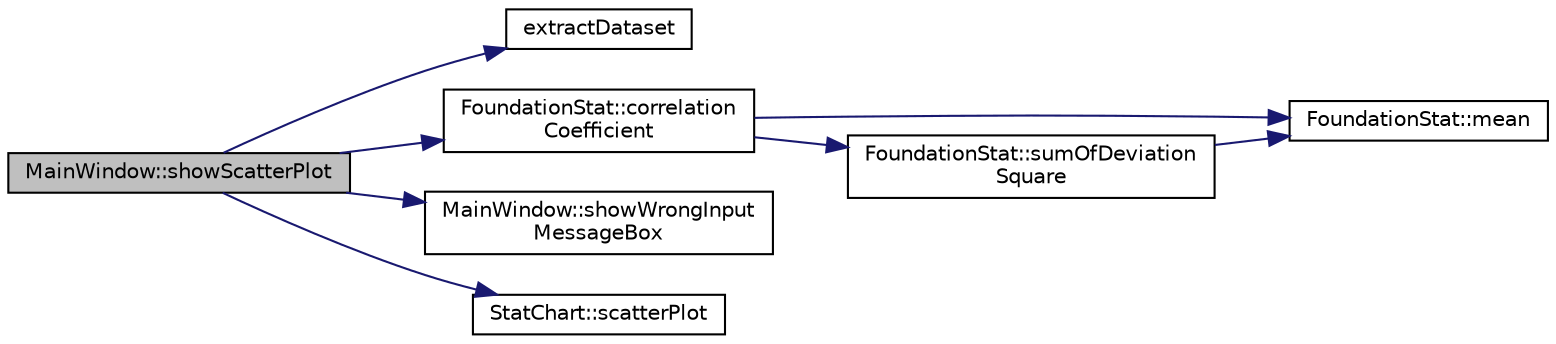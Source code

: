 digraph "MainWindow::showScatterPlot"
{
  bgcolor="transparent";
  edge [fontname="Helvetica",fontsize="10",labelfontname="Helvetica",labelfontsize="10"];
  node [fontname="Helvetica",fontsize="10",shape=record];
  rankdir="LR";
  Node190 [label="MainWindow::showScatterPlot",height=0.2,width=0.4,color="black", fillcolor="grey75", style="filled", fontcolor="black"];
  Node190 -> Node191 [color="midnightblue",fontsize="10",style="solid",fontname="Helvetica"];
  Node191 [label="extractDataset",height=0.2,width=0.4,color="black",URL="$mainwindow_8cpp.html#aec57b33b02b04491b2c42bb7654bf203"];
  Node190 -> Node192 [color="midnightblue",fontsize="10",style="solid",fontname="Helvetica"];
  Node192 [label="FoundationStat::correlation\lCoefficient",height=0.2,width=0.4,color="black",URL="$class_foundation_stat.html#a9f9167c67bdf4787f154cec387c06816",tooltip="상관계수를 계산합니다. "];
  Node192 -> Node193 [color="midnightblue",fontsize="10",style="solid",fontname="Helvetica"];
  Node193 [label="FoundationStat::mean",height=0.2,width=0.4,color="black",URL="$class_foundation_stat.html#a0068d0a7bb637401eecd032a0b6b9d0c",tooltip="평균을 계산합니다. "];
  Node192 -> Node194 [color="midnightblue",fontsize="10",style="solid",fontname="Helvetica"];
  Node194 [label="FoundationStat::sumOfDeviation\lSquare",height=0.2,width=0.4,color="black",URL="$class_foundation_stat.html#adb6d1e578071377cc62c1687cf990b3c",tooltip="편차 제곱의 합을 계산합니다. "];
  Node194 -> Node193 [color="midnightblue",fontsize="10",style="solid",fontname="Helvetica"];
  Node190 -> Node195 [color="midnightblue",fontsize="10",style="solid",fontname="Helvetica"];
  Node195 [label="MainWindow::showWrongInput\lMessageBox",height=0.2,width=0.4,color="black",URL="$class_main_window.html#ab550cad5c29365827496dfe01bf5409b",tooltip="잘못된 입력에 대한 경고 메시지를 출력합니다. "];
  Node190 -> Node196 [color="midnightblue",fontsize="10",style="solid",fontname="Helvetica"];
  Node196 [label="StatChart::scatterPlot",height=0.2,width=0.4,color="black",URL="$class_stat_chart.html#ae83b109d2fcaa93fa27003286c86a987",tooltip="이변량 데이터의 다중산점돌르 qchart로 작성합니다. "];
}
